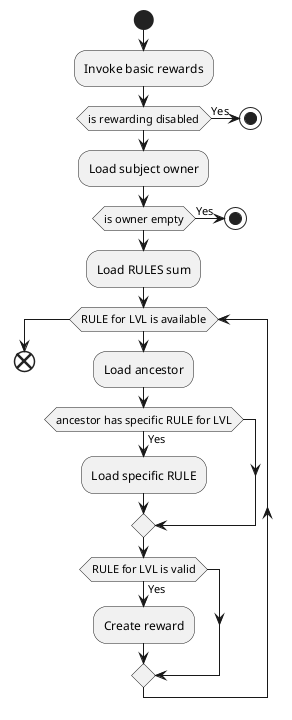 @startuml

start

:Invoke basic rewards;

if(is rewarding disabled) then (Yes)
    stop
endif

:Load subject owner;

if(is owner empty) then (Yes)
    stop
endif;

:Load RULES sum;

while(RULE for LVL is available)

:Load ancestor;

if(ancestor has specific RULE for LVL) then (Yes)
    :Load specific RULE;
endif

if(RULE for LVL is valid) then (Yes)

    :Create reward;

endif

endwhile

end

@enduml
